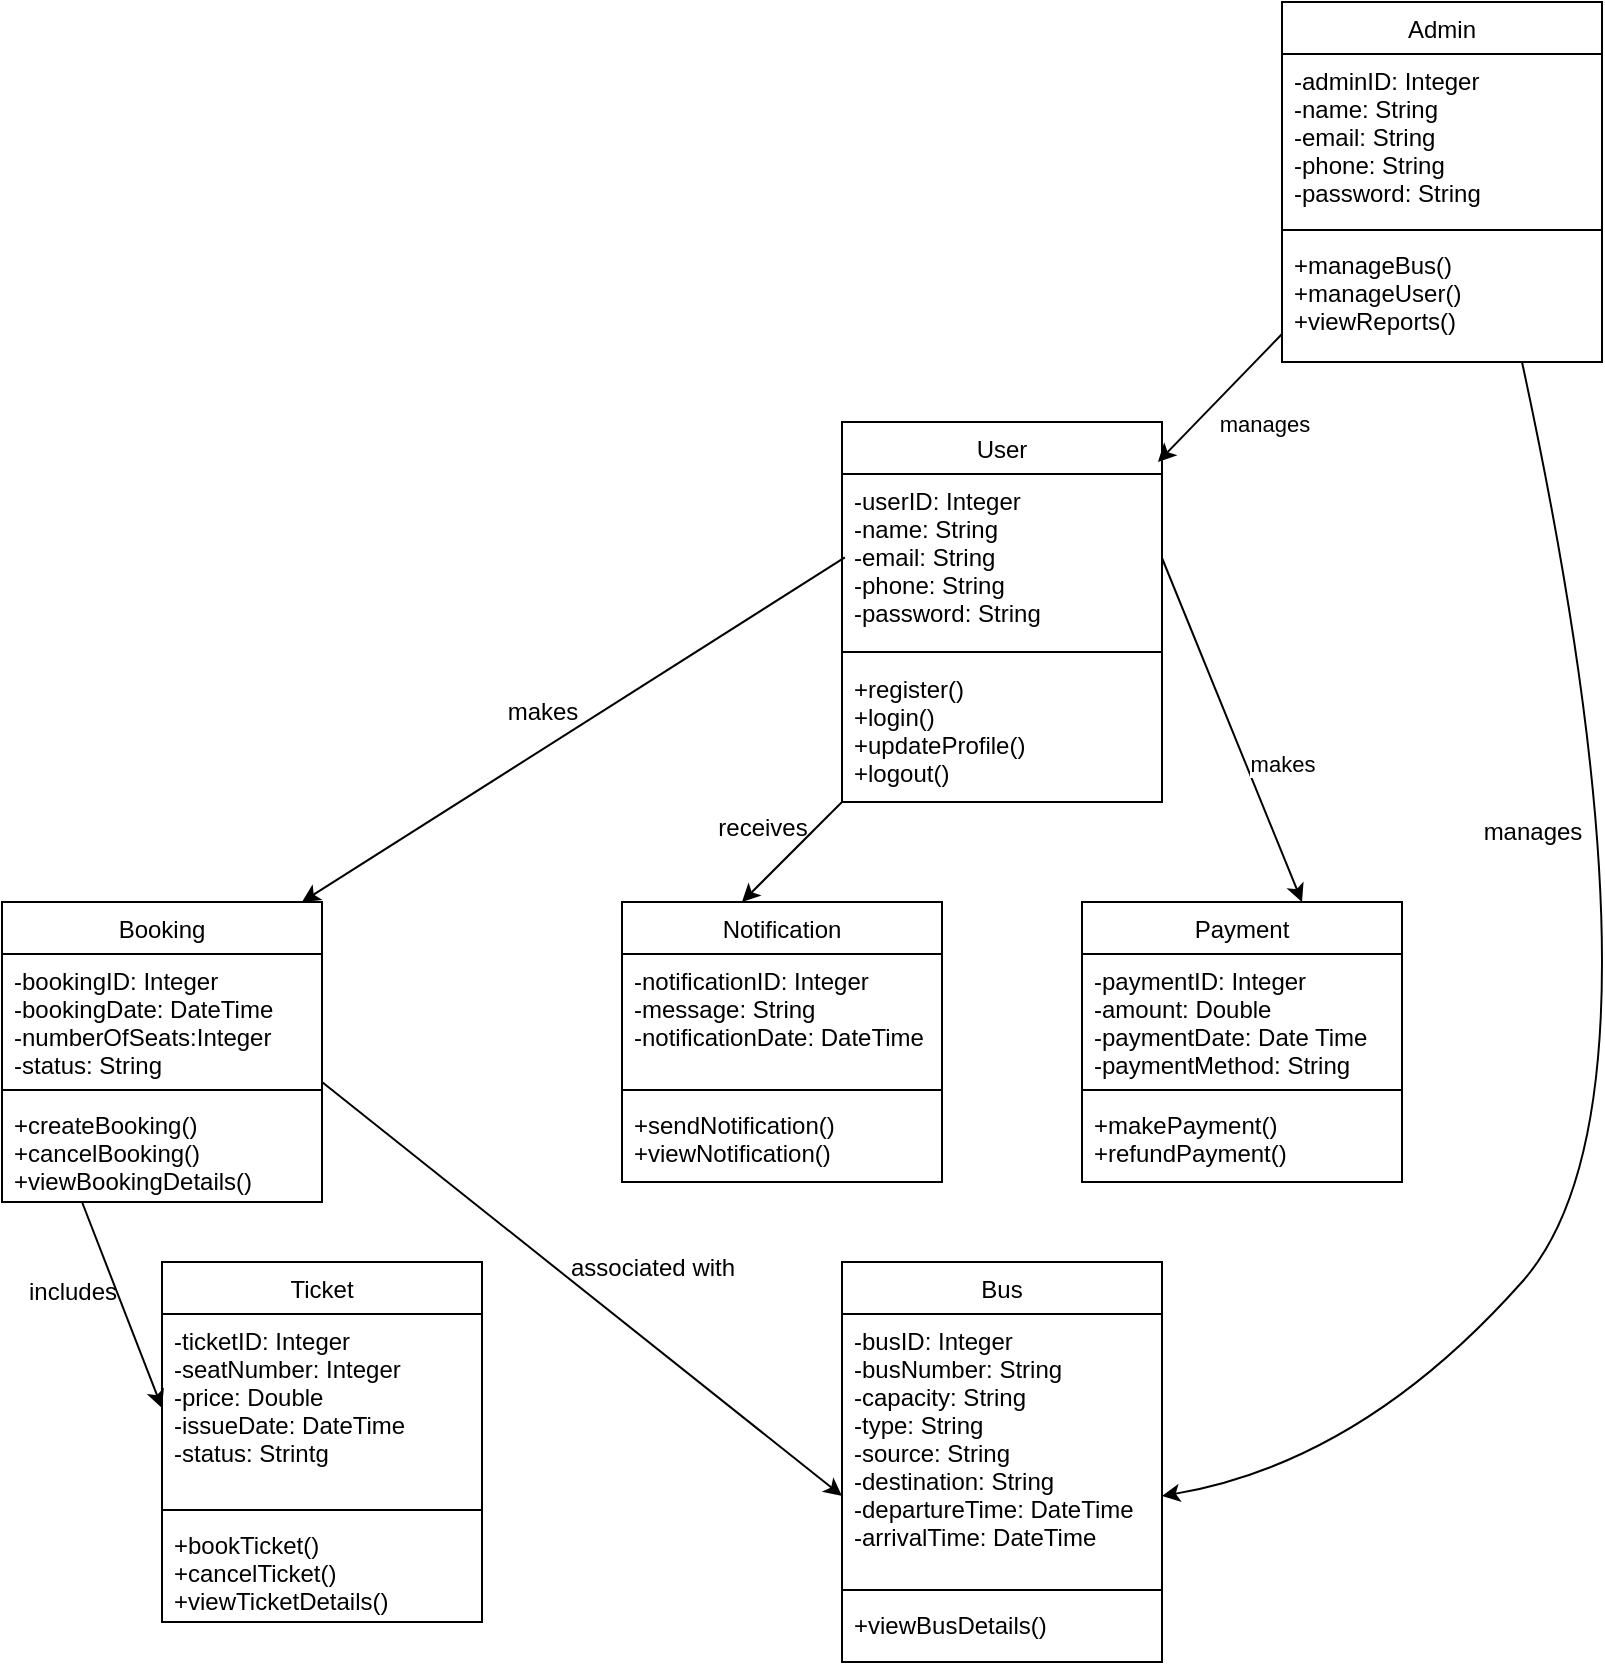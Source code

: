 <mxfile version="24.7.6">
  <diagram id="C5RBs43oDa-KdzZeNtuy" name="Page-1">
    <mxGraphModel dx="1140" dy="708" grid="1" gridSize="10" guides="1" tooltips="1" connect="1" arrows="1" fold="1" page="1" pageScale="1" pageWidth="827" pageHeight="1169" math="0" shadow="0">
      <root>
        <mxCell id="WIyWlLk6GJQsqaUBKTNV-0" />
        <mxCell id="WIyWlLk6GJQsqaUBKTNV-1" parent="WIyWlLk6GJQsqaUBKTNV-0" />
        <mxCell id="zkfFHV4jXpPFQw0GAbJ--0" value="Booking" style="swimlane;fontStyle=0;align=center;verticalAlign=top;childLayout=stackLayout;horizontal=1;startSize=26;horizontalStack=0;resizeParent=1;resizeLast=0;collapsible=1;marginBottom=0;rounded=0;shadow=0;strokeWidth=1;" parent="WIyWlLk6GJQsqaUBKTNV-1" vertex="1">
          <mxGeometry x="10" y="460" width="160" height="150" as="geometry">
            <mxRectangle x="230" y="140" width="160" height="26" as="alternateBounds" />
          </mxGeometry>
        </mxCell>
        <mxCell id="zkfFHV4jXpPFQw0GAbJ--1" value="-bookingID: Integer&#xa;-bookingDate: DateTime&#xa;-numberOfSeats:Integer&#xa;-status: String" style="text;align=left;verticalAlign=top;spacingLeft=4;spacingRight=4;overflow=hidden;rotatable=0;points=[[0,0.5],[1,0.5]];portConstraint=eastwest;" parent="zkfFHV4jXpPFQw0GAbJ--0" vertex="1">
          <mxGeometry y="26" width="160" height="64" as="geometry" />
        </mxCell>
        <mxCell id="zkfFHV4jXpPFQw0GAbJ--4" value="" style="line;html=1;strokeWidth=1;align=left;verticalAlign=middle;spacingTop=-1;spacingLeft=3;spacingRight=3;rotatable=0;labelPosition=right;points=[];portConstraint=eastwest;" parent="zkfFHV4jXpPFQw0GAbJ--0" vertex="1">
          <mxGeometry y="90" width="160" height="8" as="geometry" />
        </mxCell>
        <mxCell id="zkfFHV4jXpPFQw0GAbJ--5" value="+createBooking()&#xa;+cancelBooking()&#xa;+viewBookingDetails()" style="text;align=left;verticalAlign=top;spacingLeft=4;spacingRight=4;overflow=hidden;rotatable=0;points=[[0,0.5],[1,0.5]];portConstraint=eastwest;" parent="zkfFHV4jXpPFQw0GAbJ--0" vertex="1">
          <mxGeometry y="98" width="160" height="52" as="geometry" />
        </mxCell>
        <mxCell id="zkfFHV4jXpPFQw0GAbJ--17" value="Admin" style="swimlane;fontStyle=0;align=center;verticalAlign=top;childLayout=stackLayout;horizontal=1;startSize=26;horizontalStack=0;resizeParent=1;resizeLast=0;collapsible=1;marginBottom=0;rounded=0;shadow=0;strokeWidth=1;" parent="WIyWlLk6GJQsqaUBKTNV-1" vertex="1">
          <mxGeometry x="650" y="10" width="160" height="180" as="geometry">
            <mxRectangle x="550" y="140" width="160" height="26" as="alternateBounds" />
          </mxGeometry>
        </mxCell>
        <mxCell id="zkfFHV4jXpPFQw0GAbJ--18" value="-adminID: Integer&#xa;-name: String&#xa;-email: String&#xa;-phone: String&#xa;-password: String" style="text;align=left;verticalAlign=top;spacingLeft=4;spacingRight=4;overflow=hidden;rotatable=0;points=[[0,0.5],[1,0.5]];portConstraint=eastwest;" parent="zkfFHV4jXpPFQw0GAbJ--17" vertex="1">
          <mxGeometry y="26" width="160" height="84" as="geometry" />
        </mxCell>
        <mxCell id="zkfFHV4jXpPFQw0GAbJ--23" value="" style="line;html=1;strokeWidth=1;align=left;verticalAlign=middle;spacingTop=-1;spacingLeft=3;spacingRight=3;rotatable=0;labelPosition=right;points=[];portConstraint=eastwest;" parent="zkfFHV4jXpPFQw0GAbJ--17" vertex="1">
          <mxGeometry y="110" width="160" height="8" as="geometry" />
        </mxCell>
        <mxCell id="zkfFHV4jXpPFQw0GAbJ--24" value="+manageBus()&#xa;+manageUser()&#xa;+viewReports()&#xa;" style="text;align=left;verticalAlign=top;spacingLeft=4;spacingRight=4;overflow=hidden;rotatable=0;points=[[0,0.5],[1,0.5]];portConstraint=eastwest;" parent="zkfFHV4jXpPFQw0GAbJ--17" vertex="1">
          <mxGeometry y="118" width="160" height="4" as="geometry" />
        </mxCell>
        <mxCell id="oOXfue2MrfgVeDSRfpgB-0" value="User" style="swimlane;fontStyle=0;align=center;verticalAlign=top;childLayout=stackLayout;horizontal=1;startSize=26;horizontalStack=0;resizeParent=1;resizeLast=0;collapsible=1;marginBottom=0;rounded=0;shadow=0;strokeWidth=1;" parent="WIyWlLk6GJQsqaUBKTNV-1" vertex="1">
          <mxGeometry x="430" y="220" width="160" height="190" as="geometry">
            <mxRectangle x="550" y="140" width="160" height="26" as="alternateBounds" />
          </mxGeometry>
        </mxCell>
        <mxCell id="oOXfue2MrfgVeDSRfpgB-8" value="-userID: Integer&#xa;-name: String&#xa;-email: String&#xa;-phone: String&#xa;-password: String" style="text;align=left;verticalAlign=top;spacingLeft=4;spacingRight=4;overflow=hidden;rotatable=0;points=[[0,0.5],[1,0.5]];portConstraint=eastwest;" parent="oOXfue2MrfgVeDSRfpgB-0" vertex="1">
          <mxGeometry y="26" width="160" height="84" as="geometry" />
        </mxCell>
        <mxCell id="oOXfue2MrfgVeDSRfpgB-6" value="" style="line;html=1;strokeWidth=1;align=left;verticalAlign=middle;spacingTop=-1;spacingLeft=3;spacingRight=3;rotatable=0;labelPosition=right;points=[];portConstraint=eastwest;" parent="oOXfue2MrfgVeDSRfpgB-0" vertex="1">
          <mxGeometry y="110" width="160" height="10" as="geometry" />
        </mxCell>
        <mxCell id="zUKJgV_CuGb5dGc-JgRU-7" value="+register()&#xa;+login()&#xa;+updateProfile()&#xa;+logout()" style="text;align=left;verticalAlign=top;spacingLeft=4;spacingRight=4;overflow=hidden;rotatable=0;points=[[0,0.5],[1,0.5]];portConstraint=eastwest;" parent="oOXfue2MrfgVeDSRfpgB-0" vertex="1">
          <mxGeometry y="120" width="160" height="70" as="geometry" />
        </mxCell>
        <mxCell id="oOXfue2MrfgVeDSRfpgB-11" value="Notification" style="swimlane;fontStyle=0;align=center;verticalAlign=top;childLayout=stackLayout;horizontal=1;startSize=26;horizontalStack=0;resizeParent=1;resizeLast=0;collapsible=1;marginBottom=0;rounded=0;shadow=0;strokeWidth=1;" parent="WIyWlLk6GJQsqaUBKTNV-1" vertex="1">
          <mxGeometry x="320" y="460" width="160" height="140" as="geometry">
            <mxRectangle x="230" y="140" width="160" height="26" as="alternateBounds" />
          </mxGeometry>
        </mxCell>
        <mxCell id="oOXfue2MrfgVeDSRfpgB-13" value="-notificationID: Integer&#xa;-message: String&#xa;-notificationDate: DateTime" style="text;align=left;verticalAlign=top;spacingLeft=4;spacingRight=4;overflow=hidden;rotatable=0;points=[[0,0.5],[1,0.5]];portConstraint=eastwest;rounded=0;shadow=0;html=0;" parent="oOXfue2MrfgVeDSRfpgB-11" vertex="1">
          <mxGeometry y="26" width="160" height="64" as="geometry" />
        </mxCell>
        <mxCell id="oOXfue2MrfgVeDSRfpgB-15" value="" style="line;html=1;strokeWidth=1;align=left;verticalAlign=middle;spacingTop=-1;spacingLeft=3;spacingRight=3;rotatable=0;labelPosition=right;points=[];portConstraint=eastwest;" parent="oOXfue2MrfgVeDSRfpgB-11" vertex="1">
          <mxGeometry y="90" width="160" height="8" as="geometry" />
        </mxCell>
        <mxCell id="oOXfue2MrfgVeDSRfpgB-16" value="+sendNotification()&#xa;+viewNotification()" style="text;align=left;verticalAlign=top;spacingLeft=4;spacingRight=4;overflow=hidden;rotatable=0;points=[[0,0.5],[1,0.5]];portConstraint=eastwest;" parent="oOXfue2MrfgVeDSRfpgB-11" vertex="1">
          <mxGeometry y="98" width="160" height="42" as="geometry" />
        </mxCell>
        <mxCell id="oOXfue2MrfgVeDSRfpgB-17" value="Payment" style="swimlane;fontStyle=0;align=center;verticalAlign=top;childLayout=stackLayout;horizontal=1;startSize=26;horizontalStack=0;resizeParent=1;resizeLast=0;collapsible=1;marginBottom=0;rounded=0;shadow=0;strokeWidth=1;" parent="WIyWlLk6GJQsqaUBKTNV-1" vertex="1">
          <mxGeometry x="550" y="460" width="160" height="140" as="geometry">
            <mxRectangle x="230" y="140" width="160" height="26" as="alternateBounds" />
          </mxGeometry>
        </mxCell>
        <mxCell id="oOXfue2MrfgVeDSRfpgB-18" value="-paymentID: Integer&#xa;-amount: Double&#xa;-paymentDate: Date Time&#xa;-paymentMethod: String" style="text;align=left;verticalAlign=top;spacingLeft=4;spacingRight=4;overflow=hidden;rotatable=0;points=[[0,0.5],[1,0.5]];portConstraint=eastwest;" parent="oOXfue2MrfgVeDSRfpgB-17" vertex="1">
          <mxGeometry y="26" width="160" height="64" as="geometry" />
        </mxCell>
        <mxCell id="oOXfue2MrfgVeDSRfpgB-21" value="" style="line;html=1;strokeWidth=1;align=left;verticalAlign=middle;spacingTop=-1;spacingLeft=3;spacingRight=3;rotatable=0;labelPosition=right;points=[];portConstraint=eastwest;" parent="oOXfue2MrfgVeDSRfpgB-17" vertex="1">
          <mxGeometry y="90" width="160" height="8" as="geometry" />
        </mxCell>
        <mxCell id="oOXfue2MrfgVeDSRfpgB-22" value="+makePayment()&#xa;+refundPayment()" style="text;align=left;verticalAlign=top;spacingLeft=4;spacingRight=4;overflow=hidden;rotatable=0;points=[[0,0.5],[1,0.5]];portConstraint=eastwest;" parent="oOXfue2MrfgVeDSRfpgB-17" vertex="1">
          <mxGeometry y="98" width="160" height="42" as="geometry" />
        </mxCell>
        <mxCell id="oOXfue2MrfgVeDSRfpgB-23" value="Bus" style="swimlane;fontStyle=0;align=center;verticalAlign=top;childLayout=stackLayout;horizontal=1;startSize=26;horizontalStack=0;resizeParent=1;resizeLast=0;collapsible=1;marginBottom=0;rounded=0;shadow=0;strokeWidth=1;" parent="WIyWlLk6GJQsqaUBKTNV-1" vertex="1">
          <mxGeometry x="430" y="640" width="160" height="200" as="geometry">
            <mxRectangle x="550" y="140" width="160" height="26" as="alternateBounds" />
          </mxGeometry>
        </mxCell>
        <mxCell id="oOXfue2MrfgVeDSRfpgB-24" value="-busID: Integer&#xa;-busNumber: String&#xa;-capacity: String&#xa;-type: String&#xa;-source: String&#xa;-destination: String&#xa;-departureTime: DateTime&#xa;-arrivalTime: DateTime" style="text;align=left;verticalAlign=top;spacingLeft=4;spacingRight=4;overflow=hidden;rotatable=0;points=[[0,0.5],[1,0.5]];portConstraint=eastwest;" parent="oOXfue2MrfgVeDSRfpgB-23" vertex="1">
          <mxGeometry y="26" width="160" height="134" as="geometry" />
        </mxCell>
        <mxCell id="oOXfue2MrfgVeDSRfpgB-29" value="" style="line;html=1;strokeWidth=1;align=left;verticalAlign=middle;spacingTop=-1;spacingLeft=3;spacingRight=3;rotatable=0;labelPosition=right;points=[];portConstraint=eastwest;" parent="oOXfue2MrfgVeDSRfpgB-23" vertex="1">
          <mxGeometry y="160" width="160" height="8" as="geometry" />
        </mxCell>
        <mxCell id="oOXfue2MrfgVeDSRfpgB-30" value="+viewBusDetails()" style="text;align=left;verticalAlign=top;spacingLeft=4;spacingRight=4;overflow=hidden;rotatable=0;points=[[0,0.5],[1,0.5]];portConstraint=eastwest;" parent="oOXfue2MrfgVeDSRfpgB-23" vertex="1">
          <mxGeometry y="168" width="160" height="26" as="geometry" />
        </mxCell>
        <mxCell id="oOXfue2MrfgVeDSRfpgB-32" value="Ticket" style="swimlane;fontStyle=0;align=center;verticalAlign=top;childLayout=stackLayout;horizontal=1;startSize=26;horizontalStack=0;resizeParent=1;resizeLast=0;collapsible=1;marginBottom=0;rounded=0;shadow=0;strokeWidth=1;" parent="WIyWlLk6GJQsqaUBKTNV-1" vertex="1">
          <mxGeometry x="90" y="640" width="160" height="180" as="geometry">
            <mxRectangle x="550" y="140" width="160" height="26" as="alternateBounds" />
          </mxGeometry>
        </mxCell>
        <mxCell id="oOXfue2MrfgVeDSRfpgB-33" value="-ticketID: Integer&#xa;-seatNumber: Integer&#xa;-price: Double&#xa;-issueDate: DateTime&#xa;-status: Strintg&#xa;" style="text;align=left;verticalAlign=top;spacingLeft=4;spacingRight=4;overflow=hidden;rotatable=0;points=[[0,0.5],[1,0.5]];portConstraint=eastwest;" parent="oOXfue2MrfgVeDSRfpgB-32" vertex="1">
          <mxGeometry y="26" width="160" height="94" as="geometry" />
        </mxCell>
        <mxCell id="oOXfue2MrfgVeDSRfpgB-38" value="" style="line;html=1;strokeWidth=1;align=left;verticalAlign=middle;spacingTop=-1;spacingLeft=3;spacingRight=3;rotatable=0;labelPosition=right;points=[];portConstraint=eastwest;" parent="oOXfue2MrfgVeDSRfpgB-32" vertex="1">
          <mxGeometry y="120" width="160" height="8" as="geometry" />
        </mxCell>
        <mxCell id="oOXfue2MrfgVeDSRfpgB-39" value="+bookTicket()&#xa;+cancelTicket()&#xa;+viewTicketDetails()&#xa;" style="text;align=left;verticalAlign=top;spacingLeft=4;spacingRight=4;overflow=hidden;rotatable=0;points=[[0,0.5],[1,0.5]];portConstraint=eastwest;" parent="oOXfue2MrfgVeDSRfpgB-32" vertex="1">
          <mxGeometry y="128" width="160" height="52" as="geometry" />
        </mxCell>
        <mxCell id="oOXfue2MrfgVeDSRfpgB-49" value="" style="curved=1;endArrow=classic;html=1;rounded=0;entryX=1;entryY=0.5;entryDx=0;entryDy=0;exitX=0.75;exitY=1;exitDx=0;exitDy=0;" parent="WIyWlLk6GJQsqaUBKTNV-1" source="zkfFHV4jXpPFQw0GAbJ--17" edge="1">
          <mxGeometry width="50" height="50" relative="1" as="geometry">
            <mxPoint x="786.8" y="226.286" as="sourcePoint" />
            <mxPoint x="590" y="757" as="targetPoint" />
            <Array as="points">
              <mxPoint x="850" y="560" />
              <mxPoint x="690" y="740" />
            </Array>
          </mxGeometry>
        </mxCell>
        <mxCell id="oOXfue2MrfgVeDSRfpgB-50" value="" style="endArrow=classic;html=1;rounded=0;" parent="WIyWlLk6GJQsqaUBKTNV-1" edge="1">
          <mxGeometry width="50" height="50" relative="1" as="geometry">
            <mxPoint x="430" y="410" as="sourcePoint" />
            <mxPoint x="380" y="460" as="targetPoint" />
          </mxGeometry>
        </mxCell>
        <mxCell id="oOXfue2MrfgVeDSRfpgB-51" value="" style="endArrow=classic;html=1;rounded=0;exitX=0.009;exitY=0.989;exitDx=0;exitDy=0;exitPerimeter=0;" parent="WIyWlLk6GJQsqaUBKTNV-1" edge="1">
          <mxGeometry width="50" height="50" relative="1" as="geometry">
            <mxPoint x="431.44" y="287.714" as="sourcePoint" />
            <mxPoint x="160" y="460" as="targetPoint" />
            <Array as="points" />
          </mxGeometry>
        </mxCell>
        <mxCell id="oOXfue2MrfgVeDSRfpgB-53" value="" style="endArrow=classic;html=1;rounded=0;" parent="WIyWlLk6GJQsqaUBKTNV-1" edge="1">
          <mxGeometry width="50" height="50" relative="1" as="geometry">
            <mxPoint x="650" y="176" as="sourcePoint" />
            <mxPoint x="588" y="240" as="targetPoint" />
          </mxGeometry>
        </mxCell>
        <mxCell id="zUKJgV_CuGb5dGc-JgRU-8" value="manages" style="edgeLabel;html=1;align=center;verticalAlign=middle;resizable=0;points=[];" parent="oOXfue2MrfgVeDSRfpgB-53" vertex="1" connectable="0">
          <mxGeometry x="-0.064" y="1" relative="1" as="geometry">
            <mxPoint x="19" y="14" as="offset" />
          </mxGeometry>
        </mxCell>
        <mxCell id="oOXfue2MrfgVeDSRfpgB-57" value="" style="endArrow=classic;html=1;rounded=0;entryX=0;entryY=0.5;entryDx=0;entryDy=0;" parent="WIyWlLk6GJQsqaUBKTNV-1" target="oOXfue2MrfgVeDSRfpgB-33" edge="1">
          <mxGeometry width="50" height="50" relative="1" as="geometry">
            <mxPoint x="50" y="610" as="sourcePoint" />
            <mxPoint x="50" y="658" as="targetPoint" />
            <Array as="points" />
          </mxGeometry>
        </mxCell>
        <mxCell id="oOXfue2MrfgVeDSRfpgB-58" value="" style="endArrow=classic;html=1;rounded=0;entryX=0;entryY=0.5;entryDx=0;entryDy=0;" parent="WIyWlLk6GJQsqaUBKTNV-1" edge="1">
          <mxGeometry width="50" height="50" relative="1" as="geometry">
            <mxPoint x="170" y="550" as="sourcePoint" />
            <mxPoint x="430" y="757" as="targetPoint" />
          </mxGeometry>
        </mxCell>
        <mxCell id="oOXfue2MrfgVeDSRfpgB-59" value="" style="endArrow=classic;html=1;rounded=0;exitX=1;exitY=0.5;exitDx=0;exitDy=0;" parent="WIyWlLk6GJQsqaUBKTNV-1" source="oOXfue2MrfgVeDSRfpgB-8" edge="1">
          <mxGeometry width="50" height="50" relative="1" as="geometry">
            <mxPoint x="600" y="420" as="sourcePoint" />
            <mxPoint x="660" y="460" as="targetPoint" />
            <Array as="points" />
          </mxGeometry>
        </mxCell>
        <mxCell id="zUKJgV_CuGb5dGc-JgRU-10" value="makes" style="edgeLabel;html=1;align=center;verticalAlign=middle;resizable=0;points=[];" parent="oOXfue2MrfgVeDSRfpgB-59" vertex="1" connectable="0">
          <mxGeometry x="0.145" y="3" relative="1" as="geometry">
            <mxPoint x="17" y="5" as="offset" />
          </mxGeometry>
        </mxCell>
        <mxCell id="zUKJgV_CuGb5dGc-JgRU-9" value="manages" style="text;html=1;align=center;verticalAlign=middle;resizable=0;points=[];autosize=1;strokeColor=none;fillColor=none;" parent="WIyWlLk6GJQsqaUBKTNV-1" vertex="1">
          <mxGeometry x="740" y="410" width="70" height="30" as="geometry" />
        </mxCell>
        <mxCell id="zUKJgV_CuGb5dGc-JgRU-11" value="makes" style="text;html=1;align=center;verticalAlign=middle;resizable=0;points=[];autosize=1;strokeColor=none;fillColor=none;" parent="WIyWlLk6GJQsqaUBKTNV-1" vertex="1">
          <mxGeometry x="250" y="350" width="60" height="30" as="geometry" />
        </mxCell>
        <mxCell id="zUKJgV_CuGb5dGc-JgRU-12" value="receives" style="text;html=1;align=center;verticalAlign=middle;resizable=0;points=[];autosize=1;strokeColor=none;fillColor=none;" parent="WIyWlLk6GJQsqaUBKTNV-1" vertex="1">
          <mxGeometry x="355" y="408" width="70" height="30" as="geometry" />
        </mxCell>
        <mxCell id="zUKJgV_CuGb5dGc-JgRU-13" value="includes" style="text;html=1;align=center;verticalAlign=middle;resizable=0;points=[];autosize=1;strokeColor=none;fillColor=none;" parent="WIyWlLk6GJQsqaUBKTNV-1" vertex="1">
          <mxGeometry x="10" y="640" width="70" height="30" as="geometry" />
        </mxCell>
        <mxCell id="zUKJgV_CuGb5dGc-JgRU-14" value="associated with" style="text;html=1;align=center;verticalAlign=middle;resizable=0;points=[];autosize=1;strokeColor=none;fillColor=none;" parent="WIyWlLk6GJQsqaUBKTNV-1" vertex="1">
          <mxGeometry x="280" y="628" width="110" height="30" as="geometry" />
        </mxCell>
      </root>
    </mxGraphModel>
  </diagram>
</mxfile>
